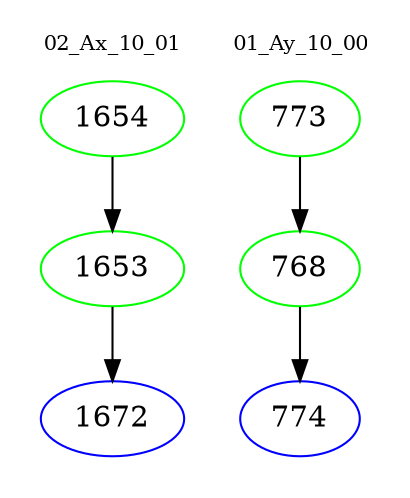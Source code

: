 digraph{
subgraph cluster_0 {
color = white
label = "02_Ax_10_01";
fontsize=10;
T0_1654 [label="1654", color="green"]
T0_1654 -> T0_1653 [color="black"]
T0_1653 [label="1653", color="green"]
T0_1653 -> T0_1672 [color="black"]
T0_1672 [label="1672", color="blue"]
}
subgraph cluster_1 {
color = white
label = "01_Ay_10_00";
fontsize=10;
T1_773 [label="773", color="green"]
T1_773 -> T1_768 [color="black"]
T1_768 [label="768", color="green"]
T1_768 -> T1_774 [color="black"]
T1_774 [label="774", color="blue"]
}
}
